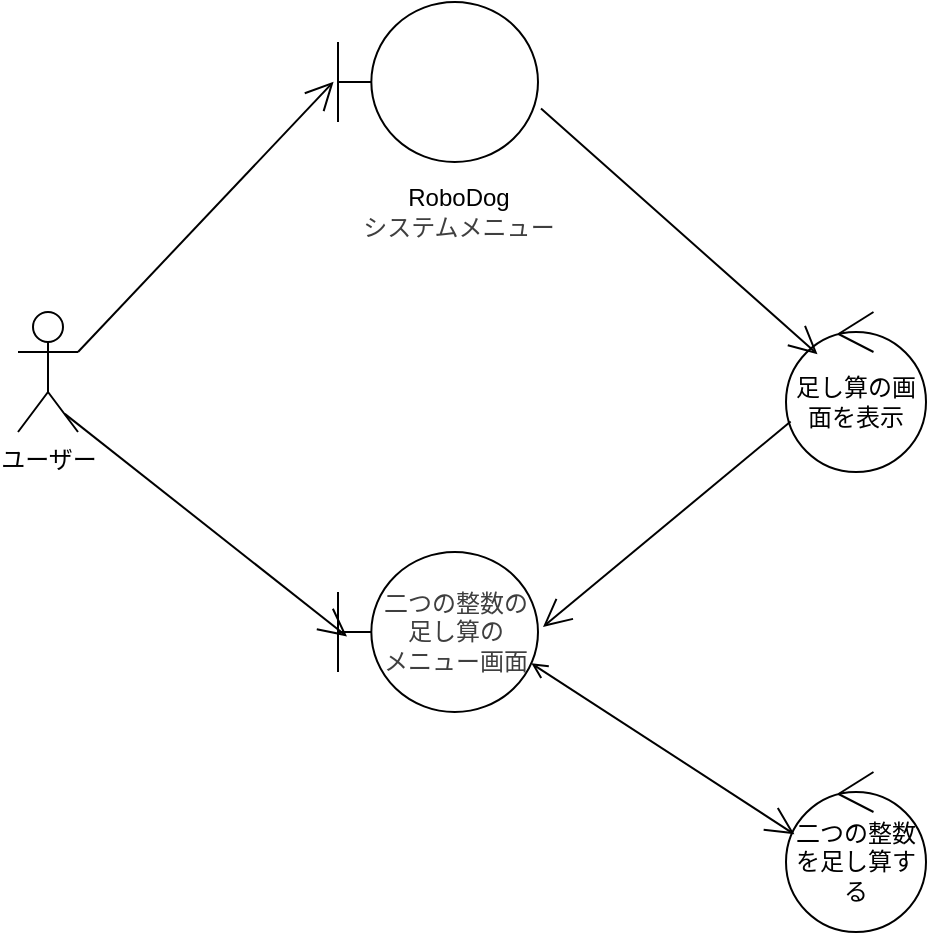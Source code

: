 <mxfile>
    <diagram id="5DfwSMmlrQ2DYcHCKKRp" name="ページ1">
        <mxGraphModel dx="1025" dy="574" grid="1" gridSize="10" guides="1" tooltips="1" connect="1" arrows="1" fold="1" page="1" pageScale="1" pageWidth="827" pageHeight="1169" math="0" shadow="0">
            <root>
                <mxCell id="0"/>
                <mxCell id="1" parent="0"/>
                <mxCell id="2" value="ユーザー" style="shape=umlActor;verticalLabelPosition=bottom;verticalAlign=top;html=1;" vertex="1" parent="1">
                    <mxGeometry x="30" y="200" width="30" height="60" as="geometry"/>
                </mxCell>
                <mxCell id="5" value="" style="shape=umlBoundary;whiteSpace=wrap;html=1;" vertex="1" parent="1">
                    <mxGeometry x="190" y="45" width="100" height="80" as="geometry"/>
                </mxCell>
                <mxCell id="6" value="&lt;span style=&quot;color: rgb(0, 0, 0); text-wrap-mode: wrap;&quot;&gt;RoboDog&lt;/span&gt;&lt;div style=&quot;color: rgb(63, 63, 63); scrollbar-color: rgb(226, 226, 226) rgb(251, 251, 251); text-wrap-mode: wrap;&quot;&gt;システムメニュー&lt;/div&gt;" style="text;html=1;align=center;verticalAlign=middle;resizable=0;points=[];autosize=1;strokeColor=none;fillColor=none;" vertex="1" parent="1">
                    <mxGeometry x="190" y="130" width="120" height="40" as="geometry"/>
                </mxCell>
                <mxCell id="15" value="足し算の画面を表示" style="ellipse;shape=umlControl;whiteSpace=wrap;html=1;" vertex="1" parent="1">
                    <mxGeometry x="414" y="200" width="70" height="80" as="geometry"/>
                </mxCell>
                <mxCell id="16" value="&lt;span style=&quot;scrollbar-color: rgb(226, 226, 226) rgb(251, 251, 251); color: rgb(63, 63, 63);&quot;&gt;二つの整数の足し算の&lt;/span&gt;&lt;div style=&quot;scrollbar-color: rgb(226, 226, 226) rgb(251, 251, 251); text-wrap-mode: nowrap; color: rgb(63, 63, 63);&quot;&gt;&lt;span style=&quot;scrollbar-color: rgb(226, 226, 226) rgb(251, 251, 251); text-wrap-mode: wrap; color: rgb(63, 63, 63);&quot;&gt;メニュー画面&lt;/span&gt;&lt;/div&gt;" style="shape=umlBoundary;whiteSpace=wrap;html=1;" vertex="1" parent="1">
                    <mxGeometry x="190" y="320" width="100" height="80" as="geometry"/>
                </mxCell>
                <mxCell id="17" value="" style="endArrow=open;endFill=1;endSize=12;html=1;entryX=-0.022;entryY=0.498;entryDx=0;entryDy=0;entryPerimeter=0;exitX=1;exitY=0.333;exitDx=0;exitDy=0;exitPerimeter=0;" edge="1" parent="1" source="2" target="5">
                    <mxGeometry width="160" relative="1" as="geometry">
                        <mxPoint x="330" y="290" as="sourcePoint"/>
                        <mxPoint x="490" y="290" as="targetPoint"/>
                    </mxGeometry>
                </mxCell>
                <mxCell id="18" value="" style="endArrow=open;endFill=1;endSize=12;html=1;entryX=0.045;entryY=0.528;entryDx=0;entryDy=0;entryPerimeter=0;exitX=0.78;exitY=0.849;exitDx=0;exitDy=0;exitPerimeter=0;" edge="1" parent="1" source="2" target="16">
                    <mxGeometry width="160" relative="1" as="geometry">
                        <mxPoint x="70" y="230" as="sourcePoint"/>
                        <mxPoint x="198" y="95" as="targetPoint"/>
                    </mxGeometry>
                </mxCell>
                <mxCell id="20" value="" style="endArrow=open;endFill=1;endSize=12;html=1;exitX=1.015;exitY=0.666;exitDx=0;exitDy=0;exitPerimeter=0;entryX=0.225;entryY=0.264;entryDx=0;entryDy=0;entryPerimeter=0;" edge="1" parent="1" source="5" target="15">
                    <mxGeometry width="160" relative="1" as="geometry">
                        <mxPoint x="330" y="290" as="sourcePoint"/>
                        <mxPoint x="490" y="290" as="targetPoint"/>
                    </mxGeometry>
                </mxCell>
                <mxCell id="23" value="" style="endArrow=open;endFill=1;endSize=12;html=1;exitX=0.033;exitY=0.684;exitDx=0;exitDy=0;exitPerimeter=0;entryX=1.025;entryY=0.468;entryDx=0;entryDy=0;entryPerimeter=0;" edge="1" parent="1" source="15" target="16">
                    <mxGeometry width="160" relative="1" as="geometry">
                        <mxPoint x="302" y="108" as="sourcePoint"/>
                        <mxPoint x="440" y="231" as="targetPoint"/>
                    </mxGeometry>
                </mxCell>
                <mxCell id="24" value="二つの整数を足し算する" style="ellipse;shape=umlControl;whiteSpace=wrap;html=1;" vertex="1" parent="1">
                    <mxGeometry x="414" y="430" width="70" height="80" as="geometry"/>
                </mxCell>
                <mxCell id="25" value="" style="endArrow=open;endFill=1;endSize=12;html=1;exitX=0.967;exitY=0.696;exitDx=0;exitDy=0;exitPerimeter=0;entryX=0.06;entryY=0.389;entryDx=0;entryDy=0;entryPerimeter=0;startArrow=open;startFill=0;" edge="1" parent="1" source="16" target="24">
                    <mxGeometry width="160" relative="1" as="geometry">
                        <mxPoint x="440" y="250" as="sourcePoint"/>
                        <mxPoint x="600" y="250" as="targetPoint"/>
                    </mxGeometry>
                </mxCell>
            </root>
        </mxGraphModel>
    </diagram>
</mxfile>